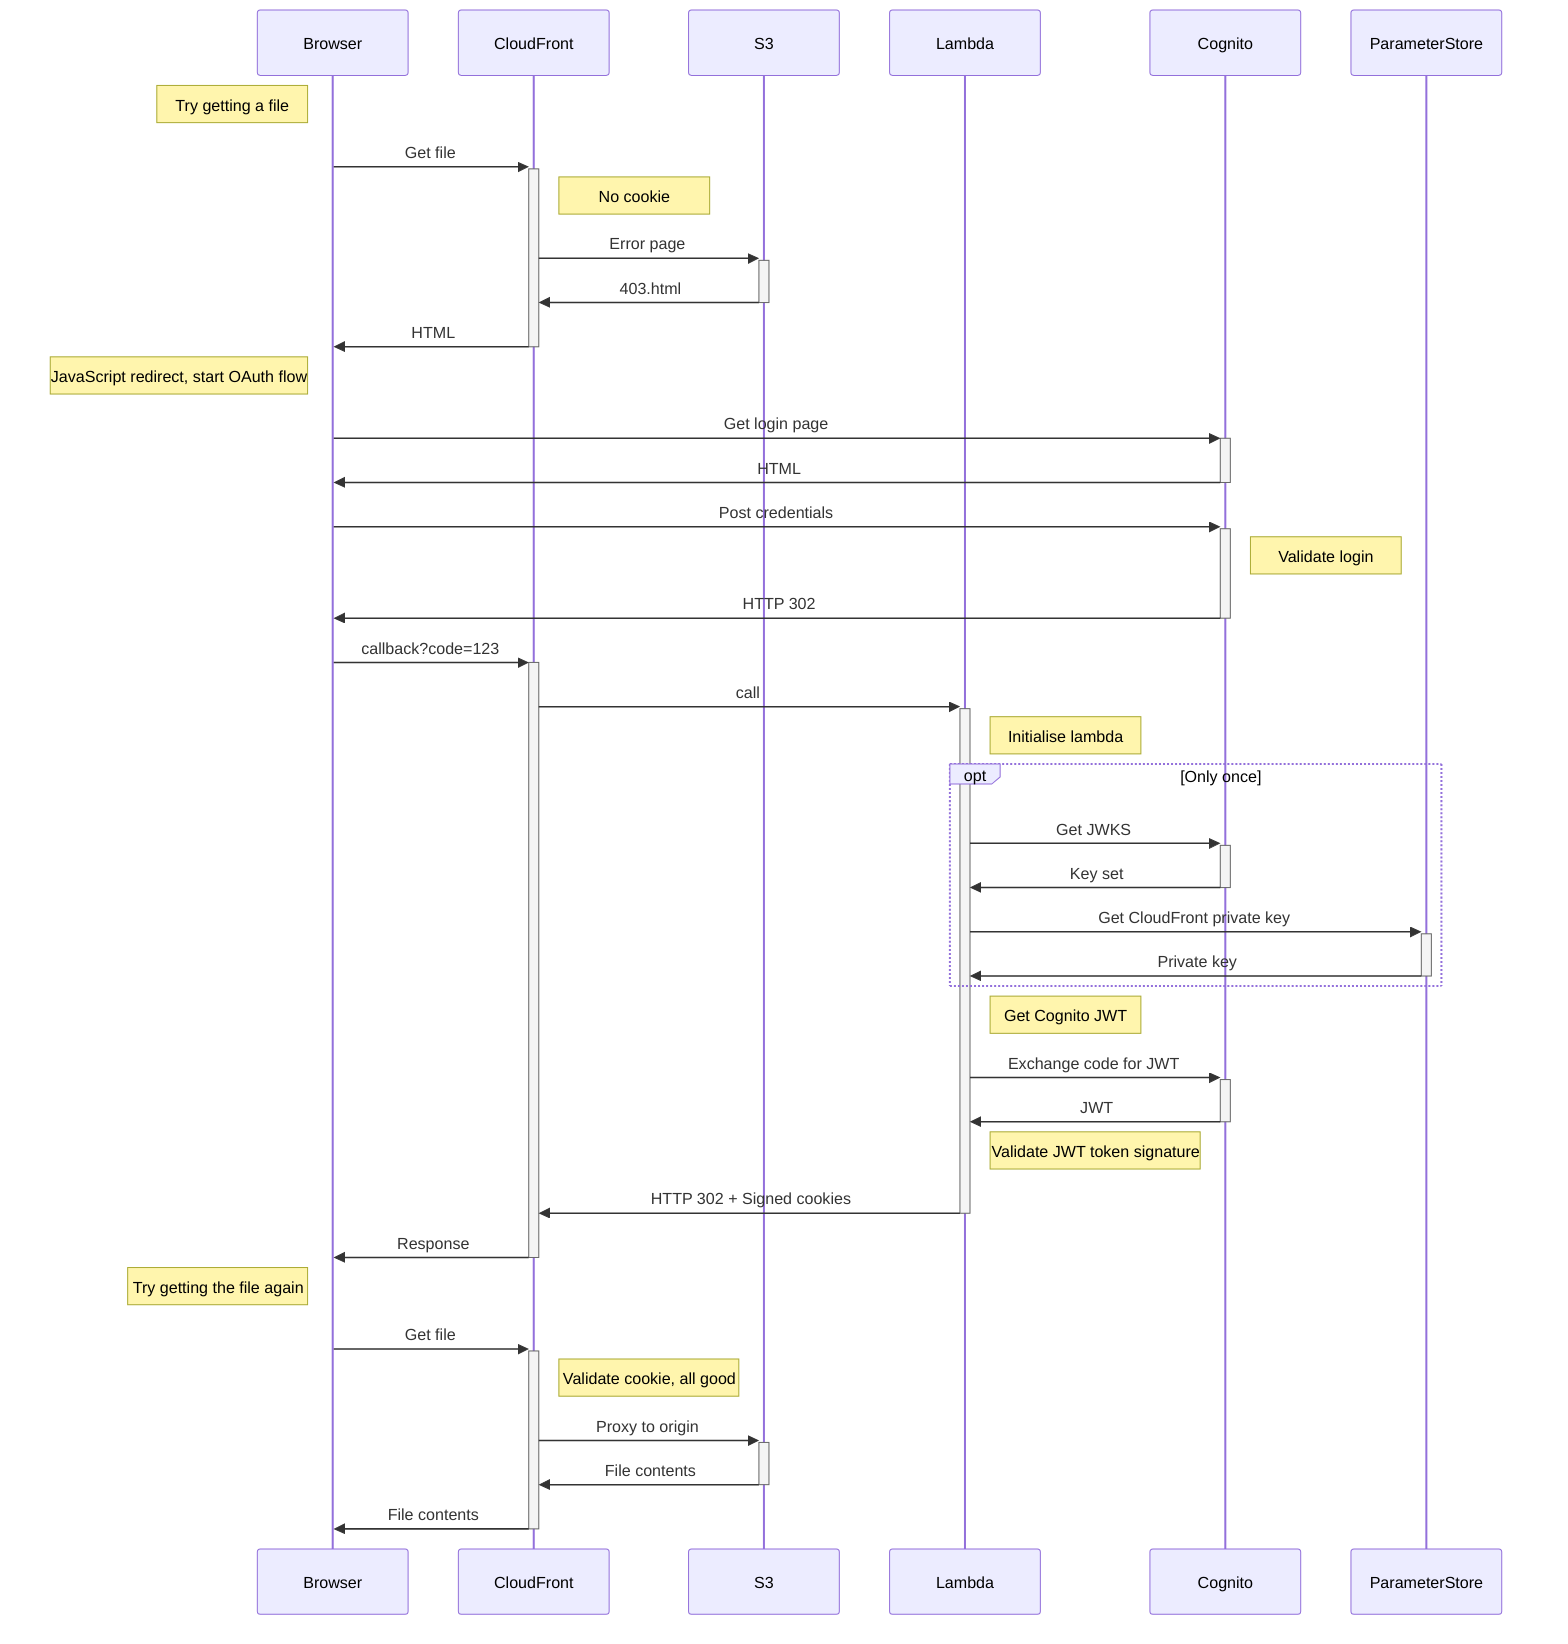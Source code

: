 sequenceDiagram

    participant Browser
    participant CloudFront
    participant S3
    participant Lambda
    participant Cognito
    participant ParameterStore

    Note left of Browser: Try getting a file
    Browser->>+CloudFront: Get file
    Note right of CloudFront: No cookie
    CloudFront->>+S3: Error page
    S3->>-CloudFront: 403.html
    CloudFront->>-Browser: HTML

    Note left of Browser: JavaScript redirect, start OAuth flow
    Browser->>+Cognito: Get login page
    Cognito->>-Browser: HTML
    Browser->>+Cognito: Post credentials
    Note right of Cognito: Validate login
    Cognito->>-Browser: HTTP 302
    Browser->>+CloudFront: callback?code=123
    CloudFront->>+Lambda: call
    Note right of Lambda: Initialise lambda
    opt Only once
      Lambda->>+Cognito: Get JWKS
      Cognito->>-Lambda: Key set
      Lambda->>+ParameterStore: Get CloudFront private key
      ParameterStore->>-Lambda: Private key
    end
    Note right of Lambda: Get Cognito JWT
    Lambda->>+Cognito: Exchange code for JWT
    Cognito->>-Lambda: JWT
    Note right of Lambda: Validate JWT token signature
    Lambda->>-CloudFront: HTTP 302 + Signed cookies
    CloudFront->>-Browser: Response

    Note left of Browser: Try getting the file again
    Browser->>+CloudFront: Get file
    Note right of CloudFront: Validate cookie, all good
    CloudFront->>+S3: Proxy to origin
    S3->>-CloudFront: File contents
    CloudFront->>-Browser: File contents